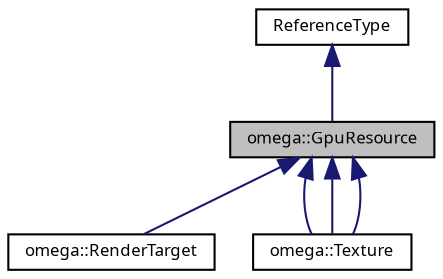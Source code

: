 digraph G
{
  bgcolor="transparent";
  edge [fontname="FreeSans.ttf",fontsize="8",labelfontname="FreeSans.ttf",labelfontsize="8"];
  node [fontname="FreeSans.ttf",fontsize="8",shape=record];
  Node1 [label="omega::GpuResource",height=0.2,width=0.4,color="black", fillcolor="grey75", style="filled" fontcolor="black"];
  Node2 -> Node1 [dir=back,color="midnightblue",fontsize="8",style="solid",fontname="FreeSans.ttf"];
  Node2 [label="ReferenceType",height=0.2,width=0.4,color="black",URL="$class_reference_type.html"];
  Node1 -> Node3 [dir=back,color="midnightblue",fontsize="8",style="solid",fontname="FreeSans.ttf"];
  Node3 [label="omega::RenderTarget",height=0.2,width=0.4,color="black",URL="$classomega_1_1_render_target.html"];
  Node1 -> Node4 [dir=back,color="midnightblue",fontsize="8",style="solid",fontname="FreeSans.ttf"];
  Node4 [label="omega::Texture",height=0.2,width=0.4,color="black",URL="$classomega_1_1_texture.html"];
  Node1 -> Node4 [dir=back,color="midnightblue",fontsize="8",style="solid",fontname="FreeSans.ttf"];
  Node1 -> Node4 [dir=back,color="midnightblue",fontsize="8",style="solid",fontname="FreeSans.ttf"];
}
